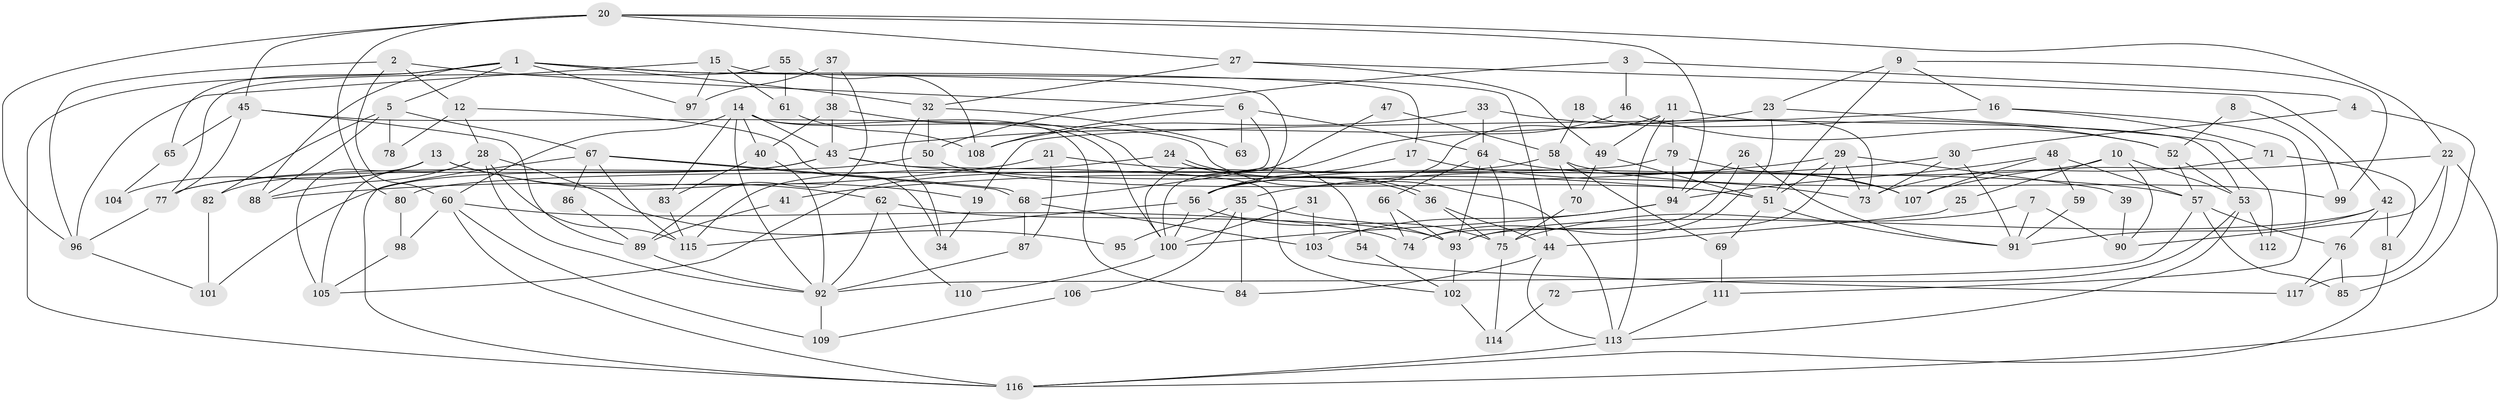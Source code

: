 // coarse degree distribution, {19: 0.02127659574468085, 11: 0.06382978723404255, 6: 0.1702127659574468, 5: 0.1276595744680851, 4: 0.1276595744680851, 10: 0.0425531914893617, 7: 0.0851063829787234, 9: 0.0425531914893617, 2: 0.10638297872340426, 8: 0.0851063829787234, 3: 0.1276595744680851}
// Generated by graph-tools (version 1.1) at 2025/51/03/04/25 22:51:09]
// undirected, 117 vertices, 234 edges
graph export_dot {
  node [color=gray90,style=filled];
  1;
  2;
  3;
  4;
  5;
  6;
  7;
  8;
  9;
  10;
  11;
  12;
  13;
  14;
  15;
  16;
  17;
  18;
  19;
  20;
  21;
  22;
  23;
  24;
  25;
  26;
  27;
  28;
  29;
  30;
  31;
  32;
  33;
  34;
  35;
  36;
  37;
  38;
  39;
  40;
  41;
  42;
  43;
  44;
  45;
  46;
  47;
  48;
  49;
  50;
  51;
  52;
  53;
  54;
  55;
  56;
  57;
  58;
  59;
  60;
  61;
  62;
  63;
  64;
  65;
  66;
  67;
  68;
  69;
  70;
  71;
  72;
  73;
  74;
  75;
  76;
  77;
  78;
  79;
  80;
  81;
  82;
  83;
  84;
  85;
  86;
  87;
  88;
  89;
  90;
  91;
  92;
  93;
  94;
  95;
  96;
  97;
  98;
  99;
  100;
  101;
  102;
  103;
  104;
  105;
  106;
  107;
  108;
  109;
  110;
  111;
  112;
  113;
  114;
  115;
  116;
  117;
  1 -- 56;
  1 -- 88;
  1 -- 5;
  1 -- 17;
  1 -- 32;
  1 -- 65;
  1 -- 97;
  1 -- 116;
  2 -- 60;
  2 -- 6;
  2 -- 12;
  2 -- 96;
  3 -- 50;
  3 -- 46;
  3 -- 4;
  4 -- 85;
  4 -- 30;
  5 -- 67;
  5 -- 78;
  5 -- 82;
  5 -- 88;
  6 -- 68;
  6 -- 108;
  6 -- 63;
  6 -- 64;
  7 -- 75;
  7 -- 90;
  7 -- 91;
  8 -- 52;
  8 -- 99;
  9 -- 51;
  9 -- 16;
  9 -- 23;
  9 -- 99;
  10 -- 53;
  10 -- 56;
  10 -- 25;
  10 -- 90;
  11 -- 56;
  11 -- 49;
  11 -- 53;
  11 -- 79;
  11 -- 113;
  12 -- 28;
  12 -- 34;
  12 -- 78;
  13 -- 105;
  13 -- 82;
  13 -- 19;
  13 -- 62;
  13 -- 104;
  14 -- 43;
  14 -- 84;
  14 -- 40;
  14 -- 60;
  14 -- 83;
  14 -- 92;
  14 -- 100;
  15 -- 96;
  15 -- 44;
  15 -- 61;
  15 -- 97;
  16 -- 111;
  16 -- 71;
  16 -- 19;
  17 -- 73;
  17 -- 56;
  18 -- 58;
  18 -- 73;
  19 -- 34;
  20 -- 22;
  20 -- 94;
  20 -- 27;
  20 -- 45;
  20 -- 80;
  20 -- 96;
  21 -- 57;
  21 -- 88;
  21 -- 87;
  22 -- 116;
  22 -- 107;
  22 -- 90;
  22 -- 117;
  23 -- 43;
  23 -- 74;
  23 -- 112;
  24 -- 115;
  24 -- 36;
  24 -- 36;
  25 -- 44;
  26 -- 91;
  26 -- 74;
  26 -- 94;
  27 -- 32;
  27 -- 42;
  27 -- 49;
  28 -- 92;
  28 -- 115;
  28 -- 88;
  28 -- 95;
  28 -- 105;
  29 -- 93;
  29 -- 51;
  29 -- 39;
  29 -- 41;
  29 -- 73;
  30 -- 91;
  30 -- 35;
  30 -- 73;
  31 -- 103;
  31 -- 100;
  32 -- 34;
  32 -- 50;
  32 -- 63;
  33 -- 52;
  33 -- 64;
  33 -- 108;
  35 -- 93;
  35 -- 84;
  35 -- 95;
  35 -- 106;
  36 -- 75;
  36 -- 44;
  37 -- 89;
  37 -- 97;
  37 -- 38;
  38 -- 40;
  38 -- 43;
  38 -- 54;
  39 -- 90;
  40 -- 92;
  40 -- 83;
  41 -- 89;
  42 -- 91;
  42 -- 76;
  42 -- 81;
  42 -- 93;
  43 -- 77;
  43 -- 51;
  43 -- 101;
  43 -- 102;
  44 -- 113;
  44 -- 84;
  45 -- 113;
  45 -- 65;
  45 -- 77;
  45 -- 89;
  46 -- 100;
  46 -- 52;
  47 -- 58;
  47 -- 100;
  48 -- 57;
  48 -- 94;
  48 -- 59;
  48 -- 107;
  49 -- 51;
  49 -- 70;
  50 -- 77;
  50 -- 51;
  51 -- 69;
  51 -- 91;
  52 -- 57;
  52 -- 53;
  53 -- 113;
  53 -- 72;
  53 -- 112;
  54 -- 102;
  55 -- 77;
  55 -- 61;
  55 -- 108;
  56 -- 100;
  56 -- 75;
  56 -- 115;
  57 -- 92;
  57 -- 76;
  57 -- 85;
  58 -- 70;
  58 -- 105;
  58 -- 69;
  58 -- 99;
  59 -- 91;
  60 -- 116;
  60 -- 74;
  60 -- 98;
  60 -- 109;
  61 -- 108;
  62 -- 93;
  62 -- 92;
  62 -- 110;
  64 -- 93;
  64 -- 66;
  64 -- 75;
  64 -- 107;
  65 -- 104;
  66 -- 74;
  66 -- 93;
  67 -- 115;
  67 -- 68;
  67 -- 68;
  67 -- 86;
  67 -- 116;
  68 -- 87;
  68 -- 103;
  69 -- 111;
  70 -- 75;
  71 -- 81;
  71 -- 73;
  72 -- 114;
  75 -- 114;
  76 -- 117;
  76 -- 85;
  77 -- 96;
  79 -- 107;
  79 -- 80;
  79 -- 94;
  80 -- 98;
  81 -- 116;
  82 -- 101;
  83 -- 115;
  86 -- 89;
  87 -- 92;
  89 -- 92;
  92 -- 109;
  93 -- 102;
  94 -- 100;
  94 -- 103;
  96 -- 101;
  98 -- 105;
  100 -- 110;
  102 -- 114;
  103 -- 117;
  106 -- 109;
  111 -- 113;
  113 -- 116;
}
